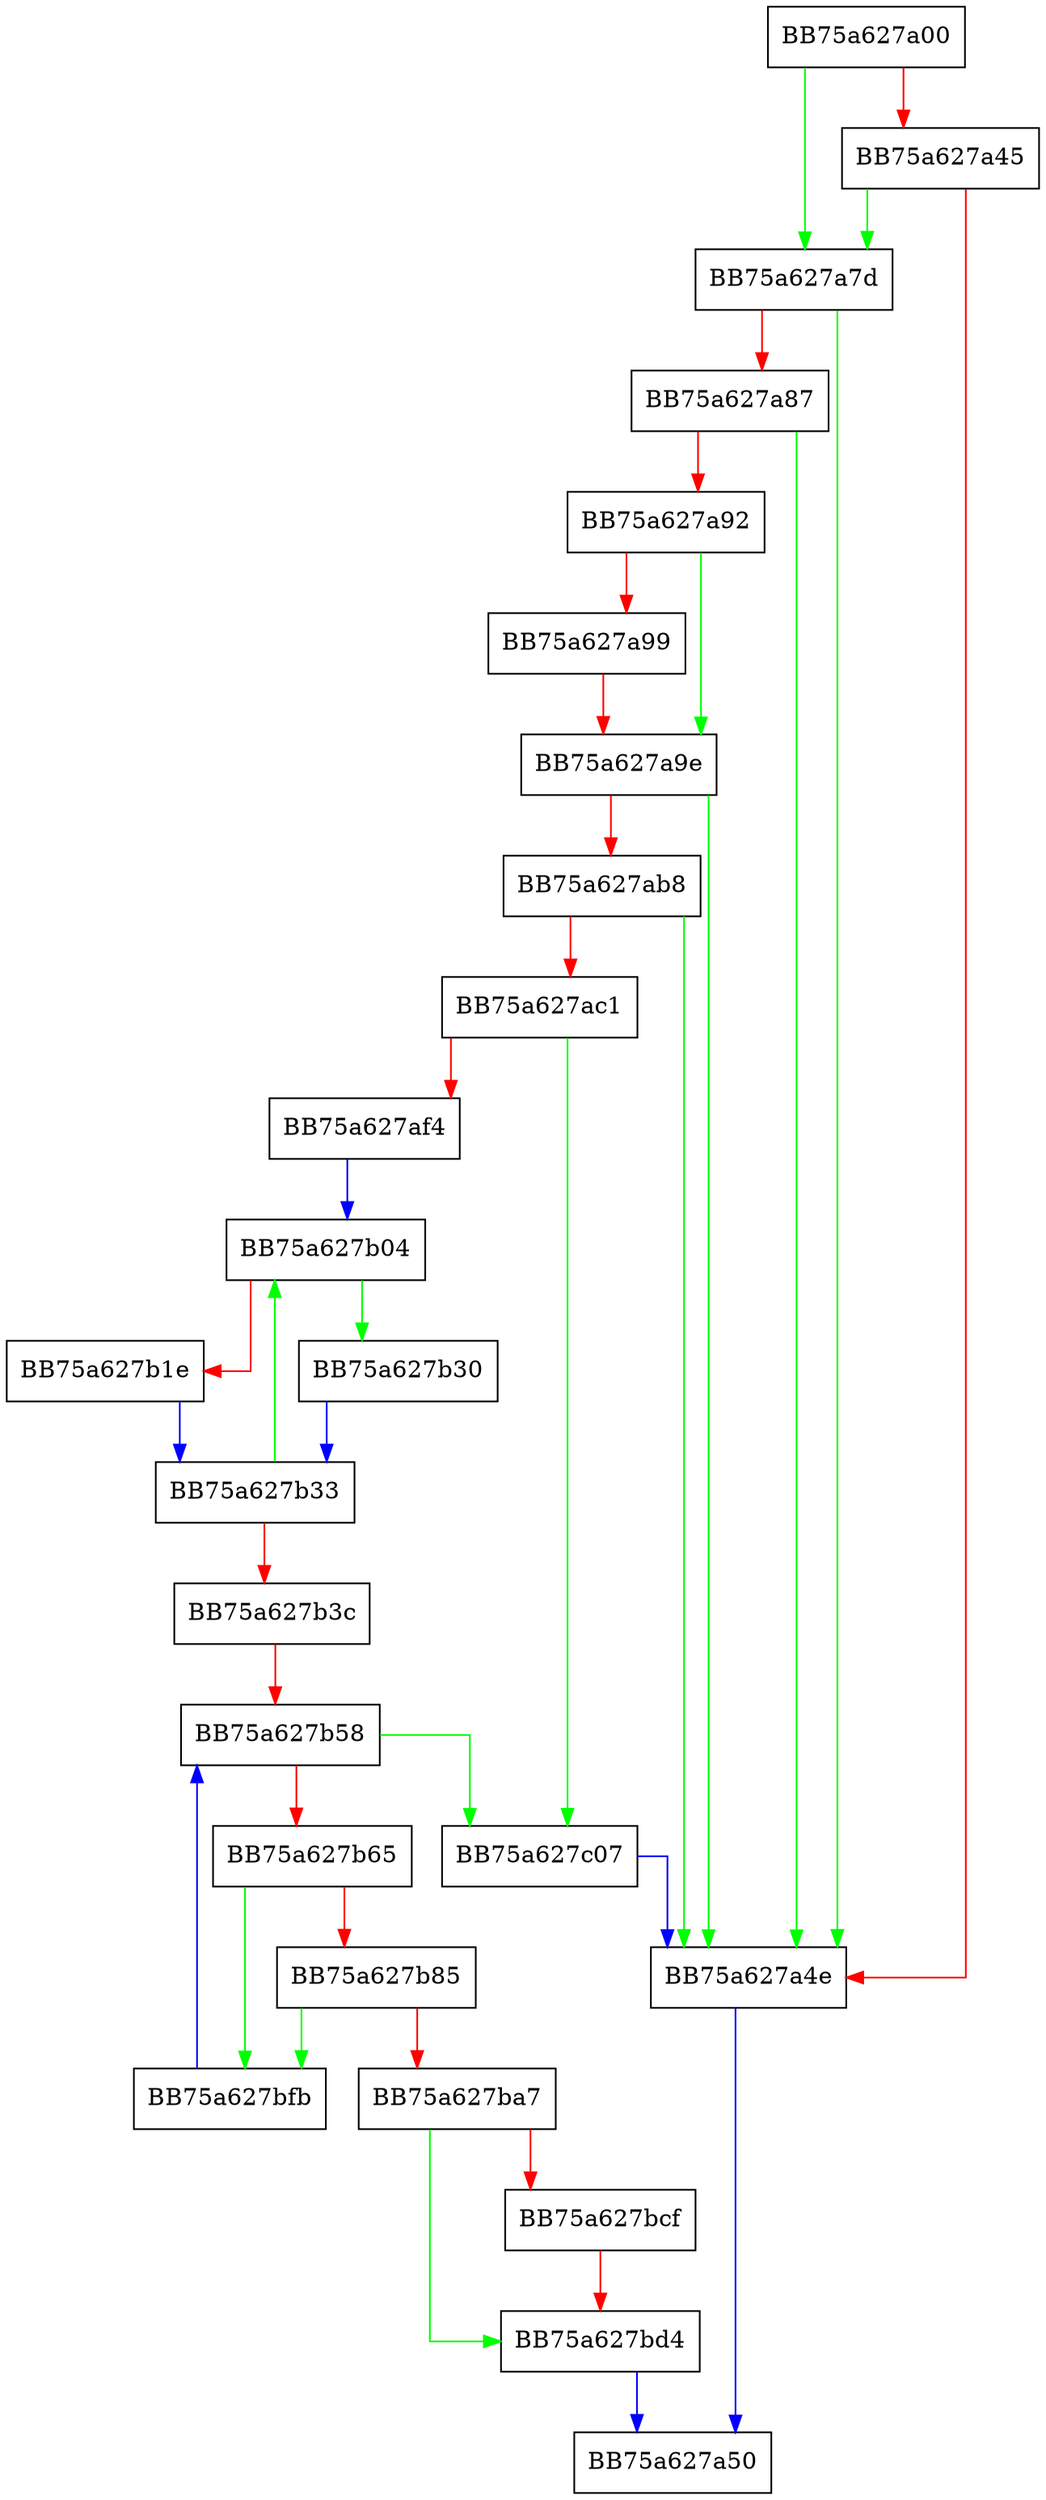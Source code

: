 digraph scan_lshash {
  node [shape="box"];
  graph [splines=ortho];
  BB75a627a00 -> BB75a627a7d [color="green"];
  BB75a627a00 -> BB75a627a45 [color="red"];
  BB75a627a45 -> BB75a627a7d [color="green"];
  BB75a627a45 -> BB75a627a4e [color="red"];
  BB75a627a4e -> BB75a627a50 [color="blue"];
  BB75a627a7d -> BB75a627a4e [color="green"];
  BB75a627a7d -> BB75a627a87 [color="red"];
  BB75a627a87 -> BB75a627a4e [color="green"];
  BB75a627a87 -> BB75a627a92 [color="red"];
  BB75a627a92 -> BB75a627a9e [color="green"];
  BB75a627a92 -> BB75a627a99 [color="red"];
  BB75a627a99 -> BB75a627a9e [color="red"];
  BB75a627a9e -> BB75a627a4e [color="green"];
  BB75a627a9e -> BB75a627ab8 [color="red"];
  BB75a627ab8 -> BB75a627a4e [color="green"];
  BB75a627ab8 -> BB75a627ac1 [color="red"];
  BB75a627ac1 -> BB75a627c07 [color="green"];
  BB75a627ac1 -> BB75a627af4 [color="red"];
  BB75a627af4 -> BB75a627b04 [color="blue"];
  BB75a627b04 -> BB75a627b30 [color="green"];
  BB75a627b04 -> BB75a627b1e [color="red"];
  BB75a627b1e -> BB75a627b33 [color="blue"];
  BB75a627b30 -> BB75a627b33 [color="blue"];
  BB75a627b33 -> BB75a627b04 [color="green"];
  BB75a627b33 -> BB75a627b3c [color="red"];
  BB75a627b3c -> BB75a627b58 [color="red"];
  BB75a627b58 -> BB75a627c07 [color="green"];
  BB75a627b58 -> BB75a627b65 [color="red"];
  BB75a627b65 -> BB75a627bfb [color="green"];
  BB75a627b65 -> BB75a627b85 [color="red"];
  BB75a627b85 -> BB75a627bfb [color="green"];
  BB75a627b85 -> BB75a627ba7 [color="red"];
  BB75a627ba7 -> BB75a627bd4 [color="green"];
  BB75a627ba7 -> BB75a627bcf [color="red"];
  BB75a627bcf -> BB75a627bd4 [color="red"];
  BB75a627bd4 -> BB75a627a50 [color="blue"];
  BB75a627bfb -> BB75a627b58 [color="blue"];
  BB75a627c07 -> BB75a627a4e [color="blue"];
}